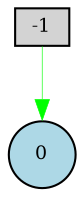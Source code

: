 digraph {
	node [fontsize=9 height=0.2 shape=circle width=0.2]
	-1 [fillcolor=lightgray shape=box style=filled]
	0 [fillcolor=lightblue style=filled]
	-1 -> 0 [color=green penwidth=0.30422339651338715 style=solid]
}
